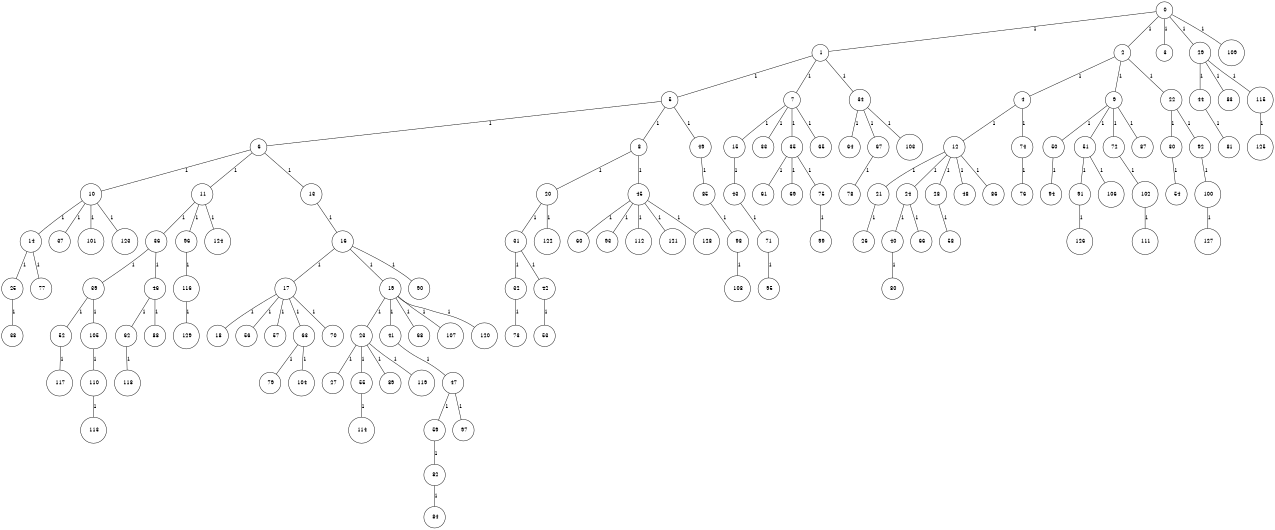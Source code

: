 graph G {
size="8.5,11;"
ratio = "expand;"
fixedsize="true;"
overlap="scale;"
node[shape=circle,width=.12,hight=.12,fontsize=12]
edge[fontsize=12]

0[label=" 0" color=black, pos="0.16682998,2.5988719!"];
1[label=" 1" color=black, pos="0.37452149,2.4597119!"];
2[label=" 2" color=black, pos="2.6684619,0.6591922!"];
3[label=" 3" color=black, pos="2.1949647,1.0192801!"];
4[label=" 4" color=black, pos="0.70927868,1.3492554!"];
5[label=" 5" color=black, pos="2.5021448,0.11245367!"];
6[label=" 6" color=black, pos="1.0109476,0.39658502!"];
7[label=" 7" color=black, pos="2.6322583,1.1908484!"];
8[label=" 8" color=black, pos="1.5519026,2.5431648!"];
9[label=" 9" color=black, pos="0.60281512,2.3424003!"];
10[label=" 10" color=black, pos="1.311536,2.8544616!"];
11[label=" 11" color=black, pos="2.2748339,1.7451549!"];
12[label=" 12" color=black, pos="1.3743077,2.2073294!"];
13[label=" 13" color=black, pos="2.2727245,0.6972136!"];
14[label=" 14" color=black, pos="2.1086748,2.1713917!"];
15[label=" 15" color=black, pos="1.5241531,2.5400214!"];
16[label=" 16" color=black, pos="2.1519603,0.0024797618!"];
17[label=" 17" color=black, pos="2.0860629,2.0260525!"];
18[label=" 18" color=black, pos="0.34647254,1.9040995!"];
19[label=" 19" color=black, pos="0.7542559,1.6054191!"];
20[label=" 20" color=black, pos="1.7436646,0.0050160922!"];
21[label=" 21" color=black, pos="2.1325315,2.3000611!"];
22[label=" 22" color=black, pos="2.7960283,1.9821394!"];
23[label=" 23" color=black, pos="2.8336928,1.3962372!"];
24[label=" 24" color=black, pos="0.60534698,0.74042858!"];
25[label=" 25" color=black, pos="0.74359697,1.0890087!"];
26[label=" 26" color=black, pos="2.6469952,0.71137597!"];
27[label=" 27" color=black, pos="1.6423625,0.52981466!"];
28[label=" 28" color=black, pos="0.12954348,1.4024161!"];
29[label=" 29" color=black, pos="0.23706045,1.5032813!"];
30[label=" 30" color=black, pos="1.17393,0.35327019!"];
31[label=" 31" color=black, pos="0.007581485,2.993276!"];
32[label=" 32" color=black, pos="2.1482243,0.30433831!"];
33[label=" 33" color=black, pos="1.5001856,2.9818907!"];
34[label=" 34" color=black, pos="0.38645513,0.54843186!"];
35[label=" 35" color=black, pos="2.0100617,0.41484465!"];
36[label=" 36" color=black, pos="0.61307729,0.4016802!"];
37[label=" 37" color=black, pos="2.519738,0.88322648!"];
38[label=" 38" color=black, pos="2.3903822,2.7012908!"];
39[label=" 39" color=black, pos="2.986004,1.0108921!"];
40[label=" 40" color=black, pos="0.42827124,2.0260495!"];
41[label=" 41" color=black, pos="2.7085774,1.0756376!"];
42[label=" 42" color=black, pos="2.701207,2.1238501!"];
43[label=" 43" color=black, pos="2.702316,2.8508739!"];
44[label=" 44" color=black, pos="1.3559556,0.16553102!"];
45[label=" 45" color=black, pos="0.15751562,0.56936148!"];
46[label=" 46" color=black, pos="2.2852542,2.9458615!"];
47[label=" 47" color=black, pos="2.9652189,2.4054865!"];
48[label=" 48" color=black, pos="2.271984,2.321947!"];
49[label=" 49" color=black, pos="2.4394763,2.075594!"];
50[label=" 50" color=black, pos="0.021654087,1.8519519!"];
51[label=" 51" color=black, pos="1.7381389,2.0393634!"];
52[label=" 52" color=black, pos="2.95538,0.96978799!"];
53[label=" 53" color=black, pos="1.2536519,1.6607934!"];
54[label=" 54" color=black, pos="1.8098017,2.8101642!"];
55[label=" 55" color=black, pos="1.5634085,2.1685108!"];
56[label=" 56" color=black, pos="2.6471867,0.81595396!"];
57[label=" 57" color=black, pos="1.8880424,1.2273462!"];
58[label=" 58" color=black, pos="2.0909921,2.6336666!"];
59[label=" 59" color=black, pos="2.782124,2.9232254!"];
60[label=" 60" color=black, pos="1.8779244,1.8503996!"];
61[label=" 61" color=black, pos="0.43216288,1.6704823!"];
62[label=" 62" color=black, pos="0.11784798,2.0169852!"];
63[label=" 63" color=black, pos="1.6962972,0.51664898!"];
64[label=" 64" color=black, pos="0.67595385,0.43014687!"];
65[label=" 65" color=black, pos="0.22415088,1.4736928!"];
66[label=" 66" color=black, pos="1.7367912,2.1442739!"];
67[label=" 67" color=black, pos="1.7803894,0.25641917!"];
68[label=" 68" color=black, pos="2.9605128,1.78989!"];
69[label=" 69" color=black, pos="2.6180119,2.6346402!"];
70[label=" 70" color=black, pos="2.9410188,2.4171164!"];
71[label=" 71" color=black, pos="2.8371215,2.9808!"];
72[label=" 72" color=black, pos="1.2663683,2.0770716!"];
73[label=" 73" color=black, pos="2.0684399,2.8056621!"];
74[label=" 74" color=black, pos="2.6581238,0.32414622!"];
75[label=" 75" color=black, pos="1.0174354,2.0968269!"];
76[label=" 76" color=black, pos="0.68738421,1.3706238!"];
77[label=" 77" color=black, pos="2.3470891,2.041256!"];
78[label=" 78" color=black, pos="1.6568895,0.92542399!"];
79[label=" 79" color=black, pos="2.3921377,1.0070863!"];
80[label=" 80" color=black, pos="0.31717081,0.14902513!"];
81[label=" 81" color=black, pos="1.6349223,1.1908418!"];
82[label=" 82" color=black, pos="0.90462327,1.7315592!"];
83[label=" 83" color=black, pos="0.095553378,0.90000678!"];
84[label=" 84" color=black, pos="0.71510287,0.088333702!"];
85[label=" 85" color=black, pos="1.2758946,1.3502999!"];
86[label=" 86" color=black, pos="2.5879621,0.42679495!"];
87[label=" 87" color=black, pos="2.1819479,0.63860571!"];
88[label=" 88" color=black, pos="0.51803909,0.88472942!"];
89[label=" 89" color=black, pos="2.7423181,2.4460074!"];
90[label=" 90" color=black, pos="1.5905592,0.56899999!"];
91[label=" 91" color=black, pos="0.0059525757,0.46905014!"];
92[label=" 92" color=black, pos="1.7396373,2.7832475!"];
93[label=" 93" color=black, pos="1.6869735,2.9483159!"];
94[label=" 94" color=black, pos="1.4092713,2.2550353!"];
95[label=" 95" color=black, pos="2.808992,1.090338!"];
96[label=" 96" color=black, pos="1.6812719,0.47999248!"];
97[label=" 97" color=black, pos="2.0506386,1.0705313!"];
98[label=" 98" color=black, pos="2.1035664,0.3273103!"];
99[label=" 99" color=black, pos="1.1085381,2.8305744!"];
100[label=" 100" color=black, pos="0.35374429,0.86370725!"];
101[label=" 101" color=black, pos="2.7473693,0.31565343!"];
102[label=" 102" color=black, pos="2.1871339,2.7478599!"];
103[label=" 103" color=black, pos="0.46432982,0.32315711!"];
104[label=" 104" color=black, pos="2.8132652,0.56919166!"];
105[label=" 105" color=black, pos="1.7291494,1.5051015!"];
106[label=" 106" color=black, pos="2.2792543,0.94223483!"];
107[label=" 107" color=black, pos="0.62877228,1.2359677!"];
108[label=" 108" color=black, pos="2.3866311,1.0232344!"];
109[label=" 109" color=black, pos="1.9116981,1.2906411!"];
110[label=" 110" color=black, pos="1.9095766,0.094958019!"];
111[label=" 111" color=black, pos="2.8766988,1.5195081!"];
112[label=" 112" color=black, pos="2.2212647,1.5538678!"];
113[label=" 113" color=black, pos="1.7284228,0.78313!"];
114[label=" 114" color=black, pos="0.89138112,0.39546937!"];
115[label=" 115" color=black, pos="0.49817409,0.50266997!"];
116[label=" 116" color=black, pos="2.7311121,2.0188057!"];
117[label=" 117" color=black, pos="0.86479221,2.7416422!"];
118[label=" 118" color=black, pos="1.3479476,1.1482752!"];
119[label=" 119" color=black, pos="1.2547153,0.91461038!"];
120[label=" 120" color=black, pos="0.75648312,1.4263942!"];
121[label=" 121" color=black, pos="1.5274474,0.49258291!"];
122[label=" 122" color=black, pos="2.934889,0.93898193!"];
123[label=" 123" color=black, pos="0.51948937,1.3178684!"];
124[label=" 124" color=black, pos="0.96755627,1.8934116!"];
125[label=" 125" color=black, pos="1.6461208,2.6067173!"];
126[label=" 126" color=black, pos="1.471654,1.2187148!"];
127[label=" 127" color=black, pos="1.4227759,1.2023494!"];
128[label=" 128" color=black, pos="2.6018033,1.6641649!"];
129[label=" 129" color=black, pos="0.8382678,2.5480793!"];
0--1[label="1"]
0--2[label="1"]
0--3[label="1"]
0--29[label="1"]
0--109[label="1"]
1--5[label="1"]
1--7[label="1"]
1--34[label="1"]
2--4[label="1"]
2--9[label="1"]
2--22[label="1"]
4--12[label="1"]
4--74[label="1"]
5--6[label="1"]
5--8[label="1"]
5--49[label="1"]
6--10[label="1"]
6--11[label="1"]
6--13[label="1"]
7--15[label="1"]
7--33[label="1"]
7--35[label="1"]
7--65[label="1"]
8--20[label="1"]
8--45[label="1"]
9--50[label="1"]
9--51[label="1"]
9--72[label="1"]
9--87[label="1"]
10--14[label="1"]
10--37[label="1"]
10--101[label="1"]
10--123[label="1"]
11--36[label="1"]
11--96[label="1"]
11--124[label="1"]
12--21[label="1"]
12--24[label="1"]
12--28[label="1"]
12--48[label="1"]
12--86[label="1"]
13--16[label="1"]
14--25[label="1"]
14--77[label="1"]
15--43[label="1"]
16--17[label="1"]
16--19[label="1"]
16--90[label="1"]
17--18[label="1"]
17--56[label="1"]
17--57[label="1"]
17--63[label="1"]
17--70[label="1"]
19--23[label="1"]
19--41[label="1"]
19--68[label="1"]
19--107[label="1"]
19--120[label="1"]
20--31[label="1"]
20--122[label="1"]
21--26[label="1"]
22--30[label="1"]
22--92[label="1"]
23--27[label="1"]
23--55[label="1"]
23--89[label="1"]
23--119[label="1"]
24--40[label="1"]
24--66[label="1"]
25--38[label="1"]
28--58[label="1"]
29--44[label="1"]
29--83[label="1"]
29--115[label="1"]
30--54[label="1"]
31--32[label="1"]
31--42[label="1"]
32--73[label="1"]
34--64[label="1"]
34--67[label="1"]
34--103[label="1"]
35--61[label="1"]
35--69[label="1"]
35--75[label="1"]
36--39[label="1"]
36--46[label="1"]
39--52[label="1"]
39--105[label="1"]
40--80[label="1"]
41--47[label="1"]
42--53[label="1"]
43--71[label="1"]
44--81[label="1"]
45--60[label="1"]
45--93[label="1"]
45--112[label="1"]
45--121[label="1"]
45--128[label="1"]
46--62[label="1"]
46--88[label="1"]
47--59[label="1"]
47--97[label="1"]
49--85[label="1"]
50--94[label="1"]
51--91[label="1"]
51--106[label="1"]
52--117[label="1"]
55--114[label="1"]
59--82[label="1"]
62--118[label="1"]
63--79[label="1"]
63--104[label="1"]
67--78[label="1"]
71--95[label="1"]
72--102[label="1"]
74--76[label="1"]
75--99[label="1"]
82--84[label="1"]
85--98[label="1"]
91--126[label="1"]
92--100[label="1"]
96--116[label="1"]
98--108[label="1"]
100--127[label="1"]
102--111[label="1"]
105--110[label="1"]
110--113[label="1"]
115--125[label="1"]
116--129[label="1"]

}
